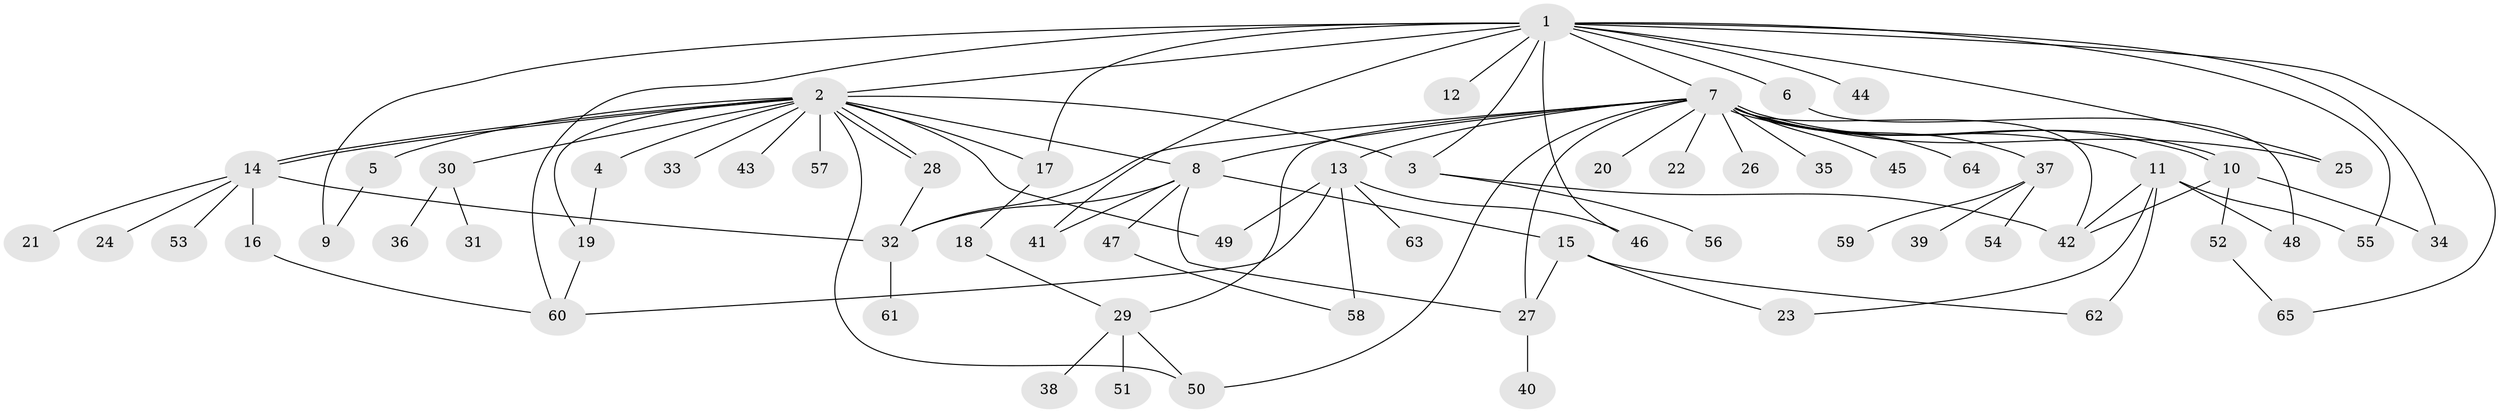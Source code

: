 // Generated by graph-tools (version 1.1) at 2025/14/03/09/25 04:14:30]
// undirected, 65 vertices, 97 edges
graph export_dot {
graph [start="1"]
  node [color=gray90,style=filled];
  1;
  2;
  3;
  4;
  5;
  6;
  7;
  8;
  9;
  10;
  11;
  12;
  13;
  14;
  15;
  16;
  17;
  18;
  19;
  20;
  21;
  22;
  23;
  24;
  25;
  26;
  27;
  28;
  29;
  30;
  31;
  32;
  33;
  34;
  35;
  36;
  37;
  38;
  39;
  40;
  41;
  42;
  43;
  44;
  45;
  46;
  47;
  48;
  49;
  50;
  51;
  52;
  53;
  54;
  55;
  56;
  57;
  58;
  59;
  60;
  61;
  62;
  63;
  64;
  65;
  1 -- 2;
  1 -- 3;
  1 -- 6;
  1 -- 7;
  1 -- 9;
  1 -- 12;
  1 -- 17;
  1 -- 25;
  1 -- 34;
  1 -- 41;
  1 -- 44;
  1 -- 46;
  1 -- 55;
  1 -- 60;
  1 -- 65;
  2 -- 3;
  2 -- 4;
  2 -- 5;
  2 -- 8;
  2 -- 14;
  2 -- 14;
  2 -- 17;
  2 -- 19;
  2 -- 28;
  2 -- 28;
  2 -- 30;
  2 -- 33;
  2 -- 43;
  2 -- 49;
  2 -- 50;
  2 -- 57;
  3 -- 42;
  3 -- 56;
  4 -- 19;
  5 -- 9;
  6 -- 48;
  7 -- 8;
  7 -- 10;
  7 -- 10;
  7 -- 11;
  7 -- 13;
  7 -- 20;
  7 -- 22;
  7 -- 25;
  7 -- 26;
  7 -- 27;
  7 -- 29;
  7 -- 32;
  7 -- 35;
  7 -- 37;
  7 -- 42;
  7 -- 45;
  7 -- 50;
  7 -- 64;
  8 -- 15;
  8 -- 27;
  8 -- 32;
  8 -- 41;
  8 -- 47;
  10 -- 34;
  10 -- 42;
  10 -- 52;
  11 -- 23;
  11 -- 42;
  11 -- 48;
  11 -- 55;
  11 -- 62;
  13 -- 46;
  13 -- 49;
  13 -- 58;
  13 -- 60;
  13 -- 63;
  14 -- 16;
  14 -- 21;
  14 -- 24;
  14 -- 32;
  14 -- 53;
  15 -- 23;
  15 -- 27;
  15 -- 62;
  16 -- 60;
  17 -- 18;
  18 -- 29;
  19 -- 60;
  27 -- 40;
  28 -- 32;
  29 -- 38;
  29 -- 50;
  29 -- 51;
  30 -- 31;
  30 -- 36;
  32 -- 61;
  37 -- 39;
  37 -- 54;
  37 -- 59;
  47 -- 58;
  52 -- 65;
}
